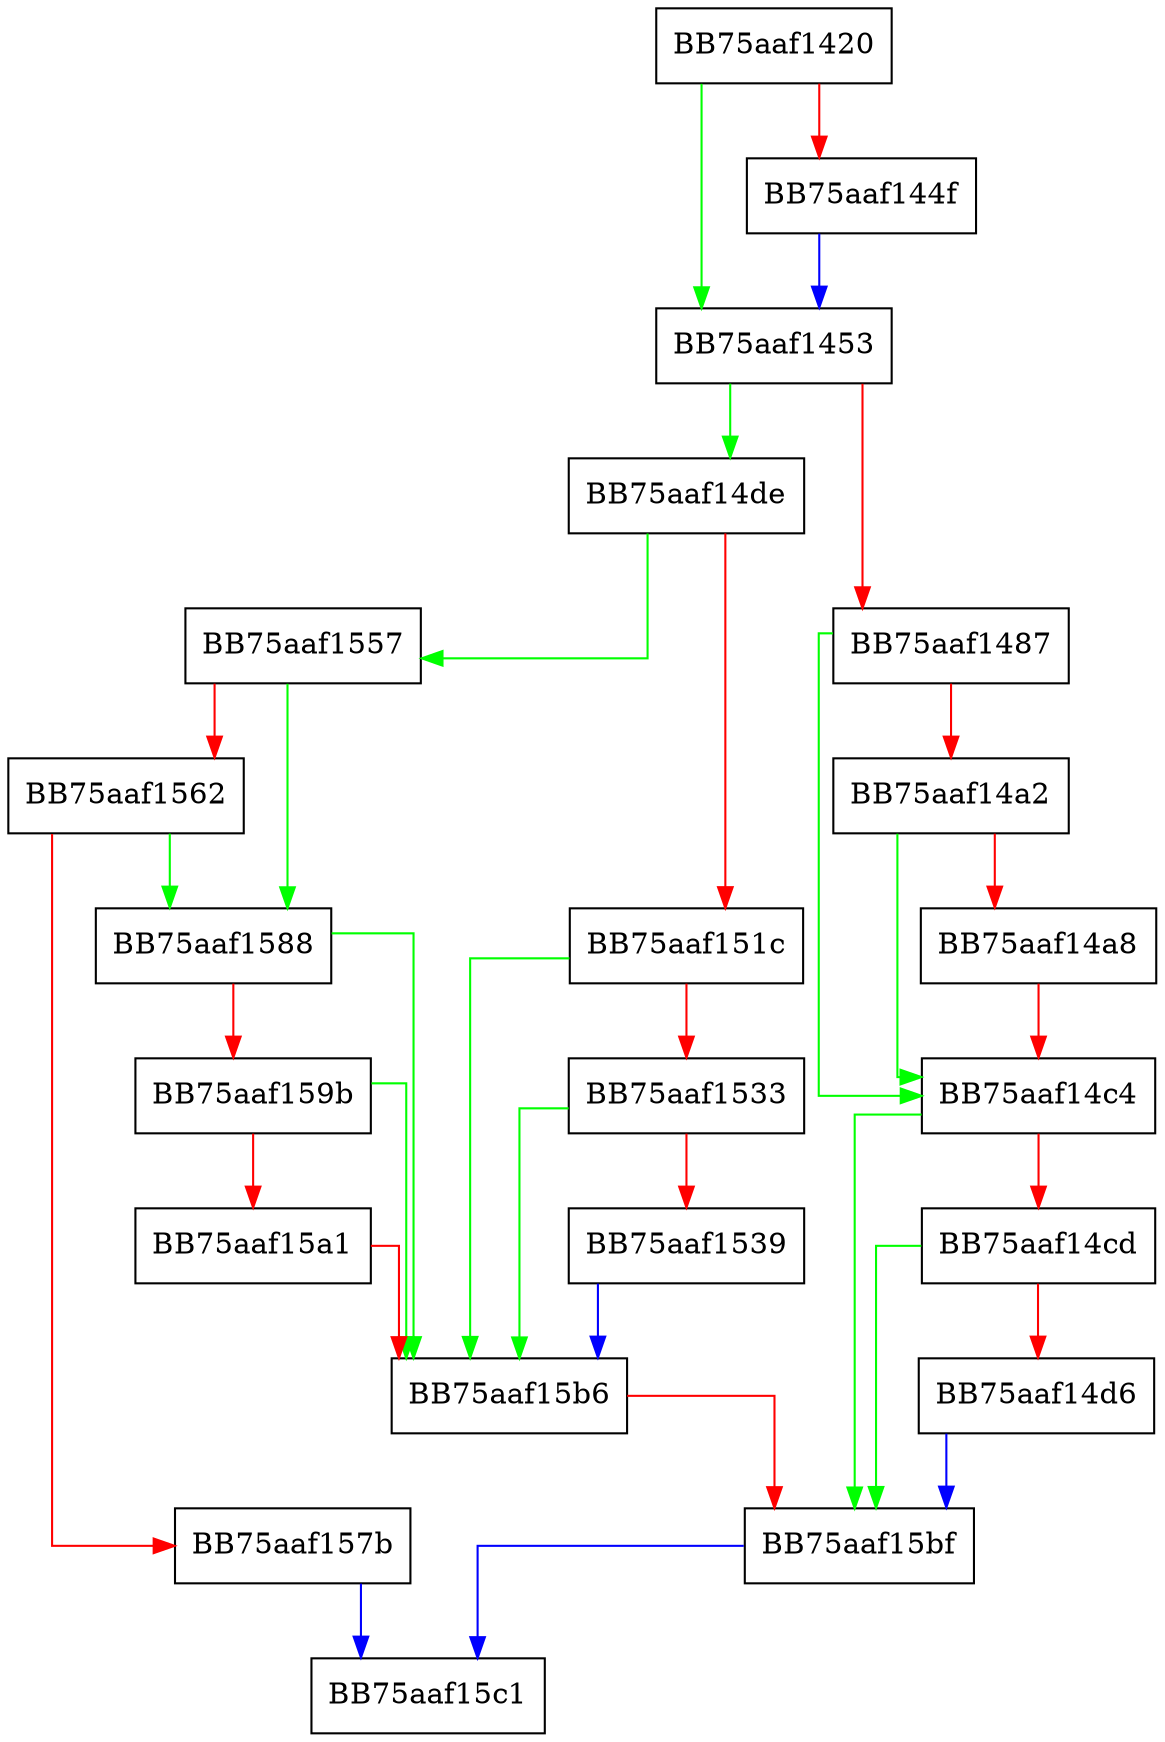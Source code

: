 digraph VerifyIsAppVPath {
  node [shape="box"];
  graph [splines=ortho];
  BB75aaf1420 -> BB75aaf1453 [color="green"];
  BB75aaf1420 -> BB75aaf144f [color="red"];
  BB75aaf144f -> BB75aaf1453 [color="blue"];
  BB75aaf1453 -> BB75aaf14de [color="green"];
  BB75aaf1453 -> BB75aaf1487 [color="red"];
  BB75aaf1487 -> BB75aaf14c4 [color="green"];
  BB75aaf1487 -> BB75aaf14a2 [color="red"];
  BB75aaf14a2 -> BB75aaf14c4 [color="green"];
  BB75aaf14a2 -> BB75aaf14a8 [color="red"];
  BB75aaf14a8 -> BB75aaf14c4 [color="red"];
  BB75aaf14c4 -> BB75aaf15bf [color="green"];
  BB75aaf14c4 -> BB75aaf14cd [color="red"];
  BB75aaf14cd -> BB75aaf15bf [color="green"];
  BB75aaf14cd -> BB75aaf14d6 [color="red"];
  BB75aaf14d6 -> BB75aaf15bf [color="blue"];
  BB75aaf14de -> BB75aaf1557 [color="green"];
  BB75aaf14de -> BB75aaf151c [color="red"];
  BB75aaf151c -> BB75aaf15b6 [color="green"];
  BB75aaf151c -> BB75aaf1533 [color="red"];
  BB75aaf1533 -> BB75aaf15b6 [color="green"];
  BB75aaf1533 -> BB75aaf1539 [color="red"];
  BB75aaf1539 -> BB75aaf15b6 [color="blue"];
  BB75aaf1557 -> BB75aaf1588 [color="green"];
  BB75aaf1557 -> BB75aaf1562 [color="red"];
  BB75aaf1562 -> BB75aaf1588 [color="green"];
  BB75aaf1562 -> BB75aaf157b [color="red"];
  BB75aaf157b -> BB75aaf15c1 [color="blue"];
  BB75aaf1588 -> BB75aaf15b6 [color="green"];
  BB75aaf1588 -> BB75aaf159b [color="red"];
  BB75aaf159b -> BB75aaf15b6 [color="green"];
  BB75aaf159b -> BB75aaf15a1 [color="red"];
  BB75aaf15a1 -> BB75aaf15b6 [color="red"];
  BB75aaf15b6 -> BB75aaf15bf [color="red"];
  BB75aaf15bf -> BB75aaf15c1 [color="blue"];
}